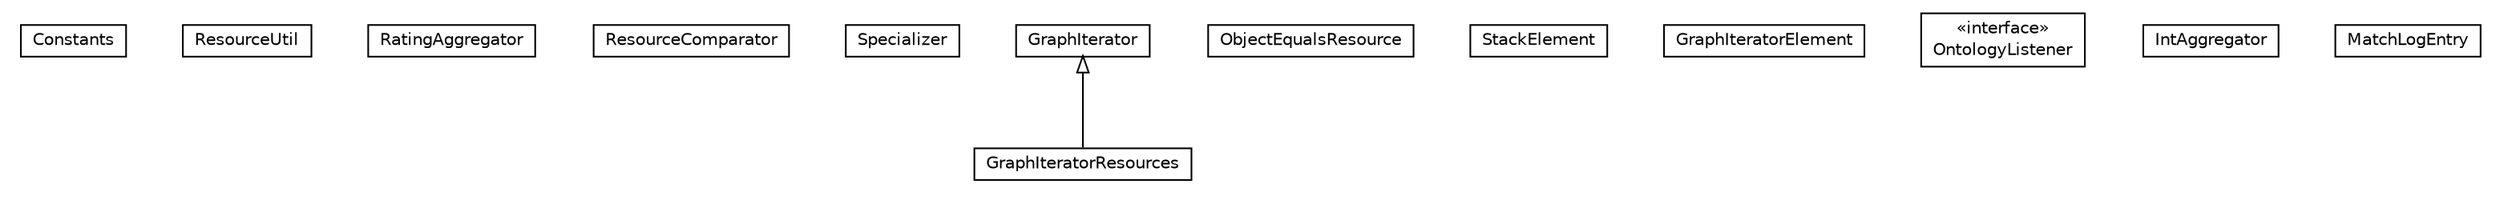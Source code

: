 #!/usr/local/bin/dot
#
# Class diagram 
# Generated by UMLGraph version 5.1 (http://www.umlgraph.org/)
#

digraph G {
	edge [fontname="Helvetica",fontsize=10,labelfontname="Helvetica",labelfontsize=10];
	node [fontname="Helvetica",fontsize=10,shape=plaintext];
	nodesep=0.25;
	ranksep=0.5;
	// org.universAAL.middleware.util.Constants
	c60536 [label=<<table title="org.universAAL.middleware.util.Constants" border="0" cellborder="1" cellspacing="0" cellpadding="2" port="p" href="./Constants.html">
		<tr><td><table border="0" cellspacing="0" cellpadding="1">
<tr><td align="center" balign="center"> Constants </td></tr>
		</table></td></tr>
		</table>>, fontname="Helvetica", fontcolor="black", fontsize=10.0];
	// org.universAAL.middleware.util.ResourceUtil
	c60537 [label=<<table title="org.universAAL.middleware.util.ResourceUtil" border="0" cellborder="1" cellspacing="0" cellpadding="2" port="p" href="./ResourceUtil.html">
		<tr><td><table border="0" cellspacing="0" cellpadding="1">
<tr><td align="center" balign="center"> ResourceUtil </td></tr>
		</table></td></tr>
		</table>>, fontname="Helvetica", fontcolor="black", fontsize=10.0];
	// org.universAAL.middleware.util.RatingAggregator
	c60538 [label=<<table title="org.universAAL.middleware.util.RatingAggregator" border="0" cellborder="1" cellspacing="0" cellpadding="2" port="p" href="./RatingAggregator.html">
		<tr><td><table border="0" cellspacing="0" cellpadding="1">
<tr><td align="center" balign="center"> RatingAggregator </td></tr>
		</table></td></tr>
		</table>>, fontname="Helvetica", fontcolor="black", fontsize=10.0];
	// org.universAAL.middleware.util.ResourceComparator
	c60539 [label=<<table title="org.universAAL.middleware.util.ResourceComparator" border="0" cellborder="1" cellspacing="0" cellpadding="2" port="p" href="./ResourceComparator.html">
		<tr><td><table border="0" cellspacing="0" cellpadding="1">
<tr><td align="center" balign="center"> ResourceComparator </td></tr>
		</table></td></tr>
		</table>>, fontname="Helvetica", fontcolor="black", fontsize=10.0];
	// org.universAAL.middleware.util.Specializer
	c60540 [label=<<table title="org.universAAL.middleware.util.Specializer" border="0" cellborder="1" cellspacing="0" cellpadding="2" port="p" href="./Specializer.html">
		<tr><td><table border="0" cellspacing="0" cellpadding="1">
<tr><td align="center" balign="center"> Specializer </td></tr>
		</table></td></tr>
		</table>>, fontname="Helvetica", fontcolor="black", fontsize=10.0];
	// org.universAAL.middleware.util.GraphIterator
	c60541 [label=<<table title="org.universAAL.middleware.util.GraphIterator" border="0" cellborder="1" cellspacing="0" cellpadding="2" port="p" href="./GraphIterator.html">
		<tr><td><table border="0" cellspacing="0" cellpadding="1">
<tr><td align="center" balign="center"> GraphIterator </td></tr>
		</table></td></tr>
		</table>>, fontname="Helvetica", fontcolor="black", fontsize=10.0];
	// org.universAAL.middleware.util.GraphIterator.ObjectEqualsResource
	c60542 [label=<<table title="org.universAAL.middleware.util.GraphIterator.ObjectEqualsResource" border="0" cellborder="1" cellspacing="0" cellpadding="2" port="p" href="./GraphIterator.ObjectEqualsResource.html">
		<tr><td><table border="0" cellspacing="0" cellpadding="1">
<tr><td align="center" balign="center"> ObjectEqualsResource </td></tr>
		</table></td></tr>
		</table>>, fontname="Helvetica", fontcolor="black", fontsize=10.0];
	// org.universAAL.middleware.util.GraphIterator.StackElement
	c60543 [label=<<table title="org.universAAL.middleware.util.GraphIterator.StackElement" border="0" cellborder="1" cellspacing="0" cellpadding="2" port="p" href="./GraphIterator.StackElement.html">
		<tr><td><table border="0" cellspacing="0" cellpadding="1">
<tr><td align="center" balign="center"> StackElement </td></tr>
		</table></td></tr>
		</table>>, fontname="Helvetica", fontcolor="black", fontsize=10.0];
	// org.universAAL.middleware.util.GraphIterator.GraphIteratorResources
	c60544 [label=<<table title="org.universAAL.middleware.util.GraphIterator.GraphIteratorResources" border="0" cellborder="1" cellspacing="0" cellpadding="2" port="p" href="./GraphIterator.GraphIteratorResources.html">
		<tr><td><table border="0" cellspacing="0" cellpadding="1">
<tr><td align="center" balign="center"> GraphIteratorResources </td></tr>
		</table></td></tr>
		</table>>, fontname="Helvetica", fontcolor="black", fontsize=10.0];
	// org.universAAL.middleware.util.GraphIteratorElement
	c60545 [label=<<table title="org.universAAL.middleware.util.GraphIteratorElement" border="0" cellborder="1" cellspacing="0" cellpadding="2" port="p" href="./GraphIteratorElement.html">
		<tr><td><table border="0" cellspacing="0" cellpadding="1">
<tr><td align="center" balign="center"> GraphIteratorElement </td></tr>
		</table></td></tr>
		</table>>, fontname="Helvetica", fontcolor="black", fontsize=10.0];
	// org.universAAL.middleware.util.OntologyListener
	c60546 [label=<<table title="org.universAAL.middleware.util.OntologyListener" border="0" cellborder="1" cellspacing="0" cellpadding="2" port="p" href="./OntologyListener.html">
		<tr><td><table border="0" cellspacing="0" cellpadding="1">
<tr><td align="center" balign="center"> &#171;interface&#187; </td></tr>
<tr><td align="center" balign="center"> OntologyListener </td></tr>
		</table></td></tr>
		</table>>, fontname="Helvetica", fontcolor="black", fontsize=10.0];
	// org.universAAL.middleware.util.IntAggregator
	c60547 [label=<<table title="org.universAAL.middleware.util.IntAggregator" border="0" cellborder="1" cellspacing="0" cellpadding="2" port="p" href="./IntAggregator.html">
		<tr><td><table border="0" cellspacing="0" cellpadding="1">
<tr><td align="center" balign="center"> IntAggregator </td></tr>
		</table></td></tr>
		</table>>, fontname="Helvetica", fontcolor="black", fontsize=10.0];
	// org.universAAL.middleware.util.MatchLogEntry
	c60548 [label=<<table title="org.universAAL.middleware.util.MatchLogEntry" border="0" cellborder="1" cellspacing="0" cellpadding="2" port="p" href="./MatchLogEntry.html">
		<tr><td><table border="0" cellspacing="0" cellpadding="1">
<tr><td align="center" balign="center"> MatchLogEntry </td></tr>
		</table></td></tr>
		</table>>, fontname="Helvetica", fontcolor="black", fontsize=10.0];
	//org.universAAL.middleware.util.GraphIterator.GraphIteratorResources extends org.universAAL.middleware.util.GraphIterator
	c60541:p -> c60544:p [dir=back,arrowtail=empty];
}

